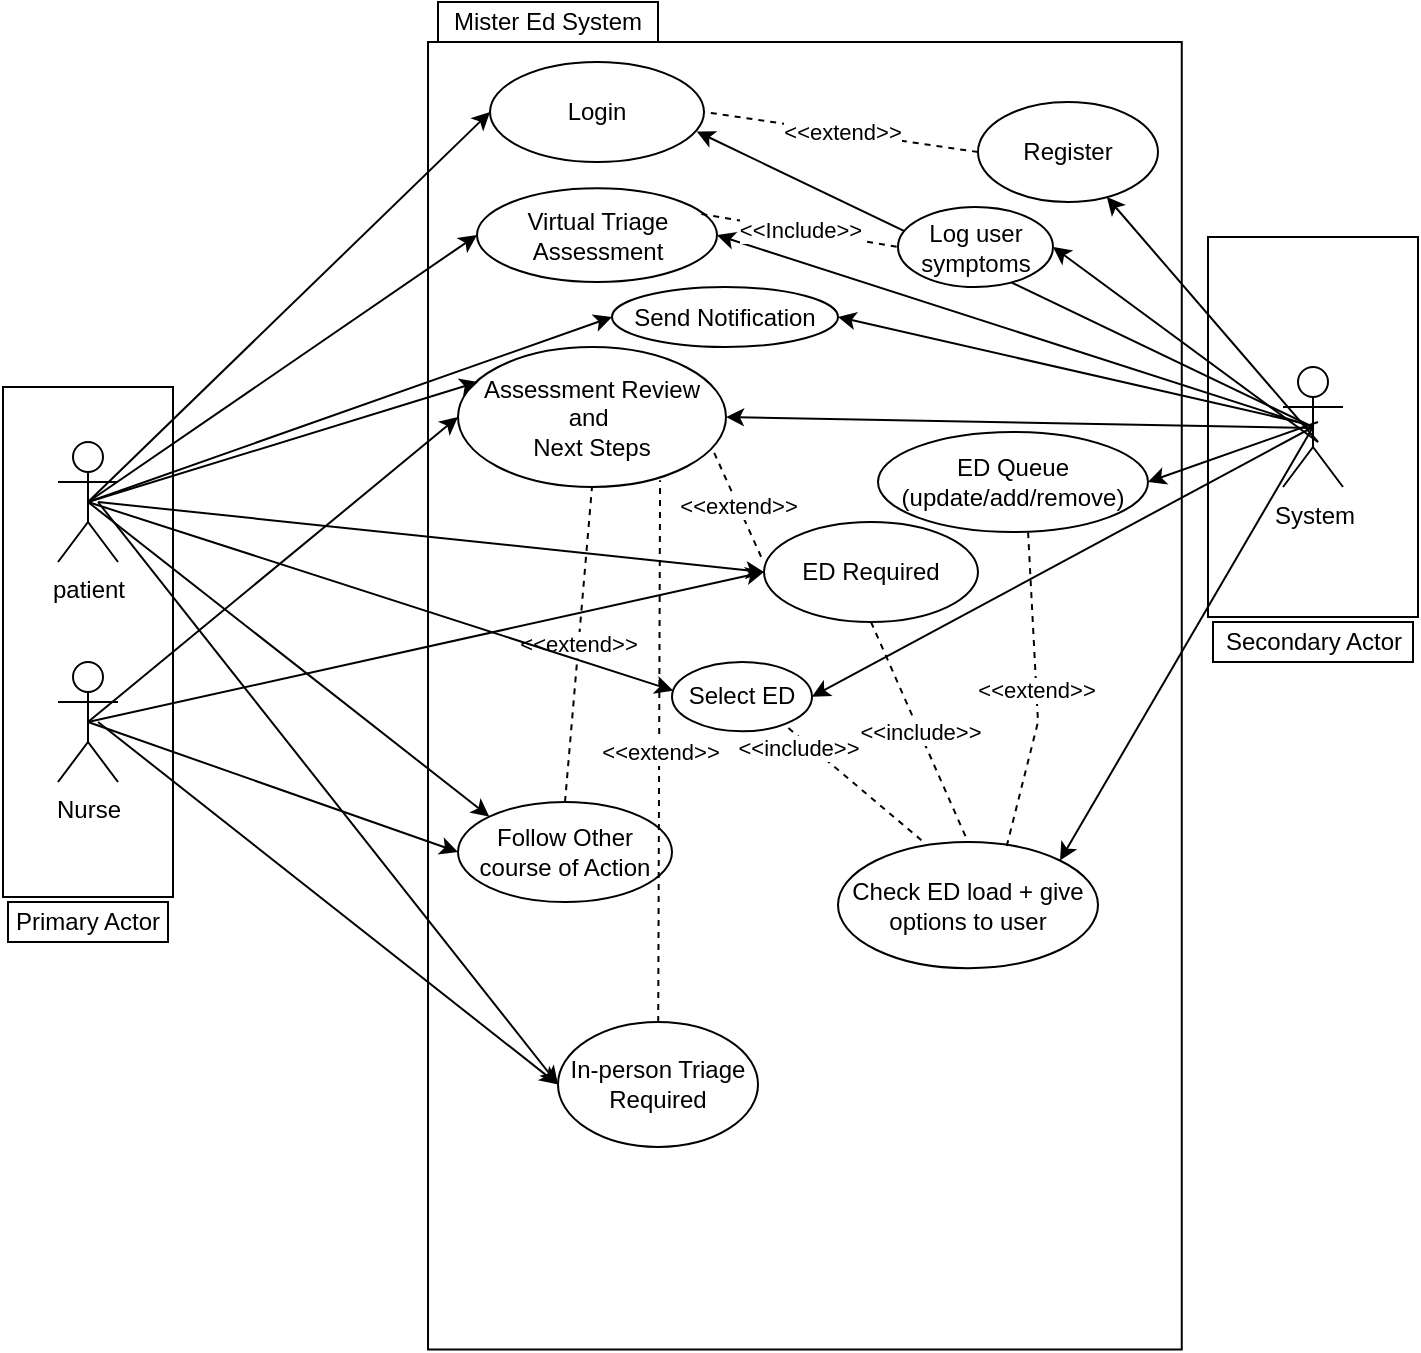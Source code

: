 <mxfile version="24.7.13">
  <diagram name="Page-1" id="arSkpOalii4-__xPjCYc">
    <mxGraphModel dx="875" dy="1604" grid="1" gridSize="10" guides="1" tooltips="1" connect="1" arrows="1" fold="1" page="1" pageScale="1" pageWidth="827" pageHeight="1169" math="0" shadow="0">
      <root>
        <mxCell id="0" />
        <mxCell id="1" parent="0" />
        <mxCell id="gZHeUEbKTbysgXTS1f_U-3" value="" style="rounded=0;whiteSpace=wrap;html=1;rotation=-90;" vertex="1" parent="1">
          <mxGeometry x="136.57" y="-21.56" width="653.75" height="376.87" as="geometry" />
        </mxCell>
        <mxCell id="gZHeUEbKTbysgXTS1f_U-5" value="Mister Ed System" style="rounded=0;whiteSpace=wrap;html=1;" vertex="1" parent="1">
          <mxGeometry x="280" y="-180" width="110" height="20" as="geometry" />
        </mxCell>
        <mxCell id="gZHeUEbKTbysgXTS1f_U-19" value="" style="rounded=0;whiteSpace=wrap;html=1;rotation=-90;" vertex="1" parent="1">
          <mxGeometry x="-22.5" y="97.5" width="255" height="85" as="geometry" />
        </mxCell>
        <mxCell id="gZHeUEbKTbysgXTS1f_U-20" value="patient" style="shape=umlActor;verticalLabelPosition=bottom;verticalAlign=top;html=1;outlineConnect=0;" vertex="1" parent="1">
          <mxGeometry x="90" y="40" width="30" height="60" as="geometry" />
        </mxCell>
        <mxCell id="gZHeUEbKTbysgXTS1f_U-23" value="&lt;div&gt;&lt;span style=&quot;background-color: initial;&quot;&gt;Primary Actor&lt;/span&gt;&lt;br&gt;&lt;/div&gt;" style="rounded=0;whiteSpace=wrap;html=1;" vertex="1" parent="1">
          <mxGeometry x="65" y="270" width="80" height="20" as="geometry" />
        </mxCell>
        <mxCell id="gZHeUEbKTbysgXTS1f_U-28" value="" style="rounded=0;whiteSpace=wrap;html=1;rotation=-90;" vertex="1" parent="1">
          <mxGeometry x="622.5" y="-20" width="190" height="105" as="geometry" />
        </mxCell>
        <mxCell id="gZHeUEbKTbysgXTS1f_U-29" value="System" style="shape=umlActor;verticalLabelPosition=bottom;verticalAlign=top;html=1;outlineConnect=0;" vertex="1" parent="1">
          <mxGeometry x="702.5" y="2.5" width="30" height="60" as="geometry" />
        </mxCell>
        <mxCell id="gZHeUEbKTbysgXTS1f_U-30" value="Secondary Actor" style="rounded=0;whiteSpace=wrap;html=1;" vertex="1" parent="1">
          <mxGeometry x="667.5" y="130" width="100" height="20" as="geometry" />
        </mxCell>
        <mxCell id="gZHeUEbKTbysgXTS1f_U-48" value="Nurse" style="shape=umlActor;verticalLabelPosition=bottom;verticalAlign=top;html=1;outlineConnect=0;" vertex="1" parent="1">
          <mxGeometry x="90" y="150" width="30" height="60" as="geometry" />
        </mxCell>
        <mxCell id="gZHeUEbKTbysgXTS1f_U-50" value="Register" style="ellipse;whiteSpace=wrap;html=1;" vertex="1" parent="1">
          <mxGeometry x="550" y="-130" width="90" height="50" as="geometry" />
        </mxCell>
        <mxCell id="gZHeUEbKTbysgXTS1f_U-51" value="" style="endArrow=classic;html=1;rounded=0;entryX=0;entryY=0.5;entryDx=0;entryDy=0;exitX=0.5;exitY=0.5;exitDx=0;exitDy=0;exitPerimeter=0;" edge="1" parent="1" source="gZHeUEbKTbysgXTS1f_U-20" target="gZHeUEbKTbysgXTS1f_U-53">
          <mxGeometry width="50" height="50" relative="1" as="geometry">
            <mxPoint x="110" y="85" as="sourcePoint" />
            <mxPoint x="160" y="35" as="targetPoint" />
          </mxGeometry>
        </mxCell>
        <mxCell id="gZHeUEbKTbysgXTS1f_U-53" value="Login" style="ellipse;whiteSpace=wrap;html=1;" vertex="1" parent="1">
          <mxGeometry x="306" y="-150" width="107" height="50" as="geometry" />
        </mxCell>
        <mxCell id="gZHeUEbKTbysgXTS1f_U-54" value="&amp;lt;&amp;lt;extend&amp;gt;&amp;gt;" style="endArrow=none;dashed=1;html=1;rounded=0;exitX=0;exitY=0.5;exitDx=0;exitDy=0;entryX=1;entryY=0.5;entryDx=0;entryDy=0;" edge="1" parent="1" source="gZHeUEbKTbysgXTS1f_U-50" target="gZHeUEbKTbysgXTS1f_U-53">
          <mxGeometry width="50" height="50" relative="1" as="geometry">
            <mxPoint x="490" y="60" as="sourcePoint" />
            <mxPoint x="540" y="10" as="targetPoint" />
          </mxGeometry>
        </mxCell>
        <mxCell id="gZHeUEbKTbysgXTS1f_U-55" value="" style="endArrow=classic;html=1;rounded=0;entryX=0.966;entryY=0.695;entryDx=0;entryDy=0;entryPerimeter=0;exitX=0.5;exitY=0.5;exitDx=0;exitDy=0;exitPerimeter=0;" edge="1" parent="1" source="gZHeUEbKTbysgXTS1f_U-29" target="gZHeUEbKTbysgXTS1f_U-53">
          <mxGeometry width="50" height="50" relative="1" as="geometry">
            <mxPoint x="490" y="60" as="sourcePoint" />
            <mxPoint x="540" y="10" as="targetPoint" />
          </mxGeometry>
        </mxCell>
        <mxCell id="gZHeUEbKTbysgXTS1f_U-56" value="Virtual Triage Assessment" style="ellipse;whiteSpace=wrap;html=1;" vertex="1" parent="1">
          <mxGeometry x="299.5" y="-86.87" width="120" height="46.87" as="geometry" />
        </mxCell>
        <mxCell id="gZHeUEbKTbysgXTS1f_U-57" value="" style="endArrow=classic;html=1;rounded=0;exitX=0.5;exitY=0.5;exitDx=0;exitDy=0;exitPerimeter=0;entryX=0;entryY=0.5;entryDx=0;entryDy=0;" edge="1" parent="1" source="gZHeUEbKTbysgXTS1f_U-20" target="gZHeUEbKTbysgXTS1f_U-56">
          <mxGeometry width="50" height="50" relative="1" as="geometry">
            <mxPoint x="490" y="60" as="sourcePoint" />
            <mxPoint x="540" y="10" as="targetPoint" />
          </mxGeometry>
        </mxCell>
        <mxCell id="gZHeUEbKTbysgXTS1f_U-58" value="" style="endArrow=classic;html=1;rounded=0;entryX=1;entryY=0.5;entryDx=0;entryDy=0;exitX=0.5;exitY=0.5;exitDx=0;exitDy=0;exitPerimeter=0;" edge="1" parent="1" source="gZHeUEbKTbysgXTS1f_U-29" target="gZHeUEbKTbysgXTS1f_U-56">
          <mxGeometry width="50" height="50" relative="1" as="geometry">
            <mxPoint x="490" y="60" as="sourcePoint" />
            <mxPoint x="540" y="10" as="targetPoint" />
          </mxGeometry>
        </mxCell>
        <mxCell id="gZHeUEbKTbysgXTS1f_U-62" value="Assessment Review and&amp;nbsp;&lt;div&gt;Next Steps&lt;/div&gt;" style="ellipse;whiteSpace=wrap;html=1;" vertex="1" parent="1">
          <mxGeometry x="290" y="-7.5" width="134" height="70" as="geometry" />
        </mxCell>
        <mxCell id="gZHeUEbKTbysgXTS1f_U-63" value="" style="endArrow=classic;html=1;rounded=0;exitX=0.5;exitY=0.5;exitDx=0;exitDy=0;exitPerimeter=0;entryX=0;entryY=0.5;entryDx=0;entryDy=0;" edge="1" parent="1" source="gZHeUEbKTbysgXTS1f_U-48" target="gZHeUEbKTbysgXTS1f_U-62">
          <mxGeometry width="50" height="50" relative="1" as="geometry">
            <mxPoint x="490" y="120" as="sourcePoint" />
            <mxPoint x="540" y="70" as="targetPoint" />
          </mxGeometry>
        </mxCell>
        <mxCell id="gZHeUEbKTbysgXTS1f_U-64" value="" style="endArrow=classic;html=1;rounded=0;entryX=1;entryY=0.5;entryDx=0;entryDy=0;" edge="1" parent="1" target="gZHeUEbKTbysgXTS1f_U-62">
          <mxGeometry width="50" height="50" relative="1" as="geometry">
            <mxPoint x="718" y="33" as="sourcePoint" />
            <mxPoint x="540" y="70" as="targetPoint" />
          </mxGeometry>
        </mxCell>
        <mxCell id="gZHeUEbKTbysgXTS1f_U-65" value="" style="endArrow=classic;html=1;rounded=0;exitX=0.5;exitY=0.5;exitDx=0;exitDy=0;exitPerimeter=0;" edge="1" parent="1" source="gZHeUEbKTbysgXTS1f_U-20">
          <mxGeometry width="50" height="50" relative="1" as="geometry">
            <mxPoint x="490" y="120" as="sourcePoint" />
            <mxPoint x="300" y="10" as="targetPoint" />
          </mxGeometry>
        </mxCell>
        <mxCell id="gZHeUEbKTbysgXTS1f_U-66" value="&amp;lt;&amp;lt;extend&amp;gt;&amp;gt;" style="endArrow=none;dashed=1;html=1;rounded=0;exitX=0.956;exitY=0.756;exitDx=0;exitDy=0;exitPerimeter=0;entryX=-0.009;entryY=0.369;entryDx=0;entryDy=0;entryPerimeter=0;" edge="1" parent="1" source="gZHeUEbKTbysgXTS1f_U-62" target="gZHeUEbKTbysgXTS1f_U-67">
          <mxGeometry width="50" height="50" relative="1" as="geometry">
            <mxPoint x="490" y="120" as="sourcePoint" />
            <mxPoint x="470" y="40" as="targetPoint" />
          </mxGeometry>
        </mxCell>
        <mxCell id="gZHeUEbKTbysgXTS1f_U-67" value="ED Required" style="ellipse;whiteSpace=wrap;html=1;" vertex="1" parent="1">
          <mxGeometry x="443" y="80" width="107" height="50" as="geometry" />
        </mxCell>
        <mxCell id="gZHeUEbKTbysgXTS1f_U-69" value="Follow Other course of Action" style="ellipse;whiteSpace=wrap;html=1;" vertex="1" parent="1">
          <mxGeometry x="290" y="220" width="107" height="50" as="geometry" />
        </mxCell>
        <mxCell id="gZHeUEbKTbysgXTS1f_U-70" value="&amp;lt;&amp;lt;extend&amp;gt;&amp;gt;" style="endArrow=none;dashed=1;html=1;rounded=0;entryX=0.5;entryY=1;entryDx=0;entryDy=0;exitX=0.5;exitY=0;exitDx=0;exitDy=0;" edge="1" parent="1" source="gZHeUEbKTbysgXTS1f_U-69" target="gZHeUEbKTbysgXTS1f_U-62">
          <mxGeometry width="50" height="50" relative="1" as="geometry">
            <mxPoint x="490" y="50" as="sourcePoint" />
            <mxPoint x="540" as="targetPoint" />
          </mxGeometry>
        </mxCell>
        <mxCell id="gZHeUEbKTbysgXTS1f_U-71" value="In-person Triage Required" style="ellipse;whiteSpace=wrap;html=1;" vertex="1" parent="1">
          <mxGeometry x="340" y="330" width="100" height="62.5" as="geometry" />
        </mxCell>
        <mxCell id="gZHeUEbKTbysgXTS1f_U-72" value="&amp;lt;&amp;lt;extend&amp;gt;&amp;gt;" style="endArrow=none;dashed=1;html=1;rounded=0;entryX=0.754;entryY=0.952;entryDx=0;entryDy=0;entryPerimeter=0;" edge="1" parent="1" source="gZHeUEbKTbysgXTS1f_U-71" target="gZHeUEbKTbysgXTS1f_U-62">
          <mxGeometry width="50" height="50" relative="1" as="geometry">
            <mxPoint x="460" y="130" as="sourcePoint" />
            <mxPoint x="510" y="80" as="targetPoint" />
          </mxGeometry>
        </mxCell>
        <mxCell id="gZHeUEbKTbysgXTS1f_U-73" value="" style="endArrow=classic;html=1;rounded=0;entryX=0;entryY=0.5;entryDx=0;entryDy=0;" edge="1" parent="1" target="gZHeUEbKTbysgXTS1f_U-67">
          <mxGeometry width="50" height="50" relative="1" as="geometry">
            <mxPoint x="110" y="70" as="sourcePoint" />
            <mxPoint x="510" y="80" as="targetPoint" />
          </mxGeometry>
        </mxCell>
        <mxCell id="gZHeUEbKTbysgXTS1f_U-74" value="" style="endArrow=classic;html=1;rounded=0;exitX=0.5;exitY=0.5;exitDx=0;exitDy=0;exitPerimeter=0;entryX=0;entryY=0.5;entryDx=0;entryDy=0;" edge="1" parent="1" source="gZHeUEbKTbysgXTS1f_U-48" target="gZHeUEbKTbysgXTS1f_U-67">
          <mxGeometry width="50" height="50" relative="1" as="geometry">
            <mxPoint x="460" y="130" as="sourcePoint" />
            <mxPoint x="510" y="80" as="targetPoint" />
          </mxGeometry>
        </mxCell>
        <mxCell id="gZHeUEbKTbysgXTS1f_U-75" value="" style="endArrow=classic;html=1;rounded=0;entryX=0;entryY=0.5;entryDx=0;entryDy=0;exitX=0.5;exitY=0.5;exitDx=0;exitDy=0;exitPerimeter=0;" edge="1" parent="1" source="gZHeUEbKTbysgXTS1f_U-48" target="gZHeUEbKTbysgXTS1f_U-69">
          <mxGeometry width="50" height="50" relative="1" as="geometry">
            <mxPoint x="460" y="130" as="sourcePoint" />
            <mxPoint x="510" y="80" as="targetPoint" />
          </mxGeometry>
        </mxCell>
        <mxCell id="gZHeUEbKTbysgXTS1f_U-76" value="" style="endArrow=classic;html=1;rounded=0;entryX=0;entryY=0;entryDx=0;entryDy=0;exitX=0.5;exitY=0.5;exitDx=0;exitDy=0;exitPerimeter=0;" edge="1" parent="1" source="gZHeUEbKTbysgXTS1f_U-20" target="gZHeUEbKTbysgXTS1f_U-69">
          <mxGeometry width="50" height="50" relative="1" as="geometry">
            <mxPoint x="460" y="130" as="sourcePoint" />
            <mxPoint x="510" y="80" as="targetPoint" />
          </mxGeometry>
        </mxCell>
        <mxCell id="gZHeUEbKTbysgXTS1f_U-77" value="" style="endArrow=classic;html=1;rounded=0;entryX=0;entryY=0.5;entryDx=0;entryDy=0;" edge="1" parent="1" target="gZHeUEbKTbysgXTS1f_U-71">
          <mxGeometry width="50" height="50" relative="1" as="geometry">
            <mxPoint x="110" y="70" as="sourcePoint" />
            <mxPoint x="450" y="90" as="targetPoint" />
          </mxGeometry>
        </mxCell>
        <mxCell id="gZHeUEbKTbysgXTS1f_U-78" value="" style="endArrow=classic;html=1;rounded=0;entryX=0;entryY=0.5;entryDx=0;entryDy=0;" edge="1" parent="1" target="gZHeUEbKTbysgXTS1f_U-71">
          <mxGeometry width="50" height="50" relative="1" as="geometry">
            <mxPoint x="110" y="180" as="sourcePoint" />
            <mxPoint x="340" y="230" as="targetPoint" />
          </mxGeometry>
        </mxCell>
        <mxCell id="gZHeUEbKTbysgXTS1f_U-79" value="&amp;lt;&amp;lt;include&amp;gt;&amp;gt;" style="endArrow=none;dashed=1;html=1;rounded=0;exitX=0.5;exitY=1;exitDx=0;exitDy=0;entryX=0.5;entryY=0;entryDx=0;entryDy=0;" edge="1" parent="1" source="gZHeUEbKTbysgXTS1f_U-67" target="gZHeUEbKTbysgXTS1f_U-80">
          <mxGeometry width="50" height="50" relative="1" as="geometry">
            <mxPoint x="400" y="180" as="sourcePoint" />
            <mxPoint x="450" y="130" as="targetPoint" />
          </mxGeometry>
        </mxCell>
        <mxCell id="gZHeUEbKTbysgXTS1f_U-80" value="Check ED load + give options to user" style="ellipse;whiteSpace=wrap;html=1;" vertex="1" parent="1">
          <mxGeometry x="480" y="240" width="130" height="63.12" as="geometry" />
        </mxCell>
        <mxCell id="gZHeUEbKTbysgXTS1f_U-81" value="" style="endArrow=classic;html=1;rounded=0;exitX=0.5;exitY=0.5;exitDx=0;exitDy=0;exitPerimeter=0;entryX=1;entryY=0;entryDx=0;entryDy=0;" edge="1" parent="1" source="gZHeUEbKTbysgXTS1f_U-29" target="gZHeUEbKTbysgXTS1f_U-80">
          <mxGeometry width="50" height="50" relative="1" as="geometry">
            <mxPoint x="400" y="180" as="sourcePoint" />
            <mxPoint x="450" y="130" as="targetPoint" />
          </mxGeometry>
        </mxCell>
        <mxCell id="gZHeUEbKTbysgXTS1f_U-82" value="&amp;lt;&amp;lt;include&amp;gt;&amp;gt;" style="endArrow=none;dashed=1;html=1;rounded=0;exitX=0.321;exitY=-0.014;exitDx=0;exitDy=0;entryX=0.286;entryY=0.023;entryDx=0;entryDy=0;exitPerimeter=0;entryPerimeter=0;" edge="1" parent="1" target="gZHeUEbKTbysgXTS1f_U-83" source="gZHeUEbKTbysgXTS1f_U-80">
          <mxGeometry x="0.122" y="5" width="50" height="50" relative="1" as="geometry">
            <mxPoint x="471" y="180" as="sourcePoint" />
            <mxPoint x="397" y="210" as="targetPoint" />
            <mxPoint as="offset" />
          </mxGeometry>
        </mxCell>
        <mxCell id="gZHeUEbKTbysgXTS1f_U-83" value="Select ED" style="ellipse;whiteSpace=wrap;html=1;" vertex="1" parent="1">
          <mxGeometry x="397" y="150" width="70" height="34.68" as="geometry" />
        </mxCell>
        <mxCell id="gZHeUEbKTbysgXTS1f_U-84" value="" style="endArrow=classic;html=1;rounded=0;entryX=0.008;entryY=0.412;entryDx=0;entryDy=0;entryPerimeter=0;exitX=0.5;exitY=0.5;exitDx=0;exitDy=0;exitPerimeter=0;" edge="1" parent="1" source="gZHeUEbKTbysgXTS1f_U-20" target="gZHeUEbKTbysgXTS1f_U-83">
          <mxGeometry width="50" height="50" relative="1" as="geometry">
            <mxPoint x="400" y="200" as="sourcePoint" />
            <mxPoint x="450" y="150" as="targetPoint" />
          </mxGeometry>
        </mxCell>
        <mxCell id="gZHeUEbKTbysgXTS1f_U-87" value="" style="endArrow=classic;html=1;rounded=0;entryX=1;entryY=0.5;entryDx=0;entryDy=0;exitX=0.5;exitY=0.5;exitDx=0;exitDy=0;exitPerimeter=0;" edge="1" parent="1" source="gZHeUEbKTbysgXTS1f_U-29" target="gZHeUEbKTbysgXTS1f_U-83">
          <mxGeometry width="50" height="50" relative="1" as="geometry">
            <mxPoint x="400" y="190" as="sourcePoint" />
            <mxPoint x="450" y="140" as="targetPoint" />
          </mxGeometry>
        </mxCell>
        <mxCell id="gZHeUEbKTbysgXTS1f_U-88" value="Send Notification" style="ellipse;whiteSpace=wrap;html=1;" vertex="1" parent="1">
          <mxGeometry x="367" y="-37.5" width="113" height="30" as="geometry" />
        </mxCell>
        <mxCell id="gZHeUEbKTbysgXTS1f_U-89" value="" style="endArrow=classic;html=1;rounded=0;exitX=0.5;exitY=0.5;exitDx=0;exitDy=0;exitPerimeter=0;entryX=0;entryY=0.5;entryDx=0;entryDy=0;" edge="1" parent="1" source="gZHeUEbKTbysgXTS1f_U-20" target="gZHeUEbKTbysgXTS1f_U-88">
          <mxGeometry width="50" height="50" relative="1" as="geometry">
            <mxPoint x="400" as="sourcePoint" />
            <mxPoint x="450" y="-50" as="targetPoint" />
          </mxGeometry>
        </mxCell>
        <mxCell id="gZHeUEbKTbysgXTS1f_U-90" value="" style="endArrow=classic;html=1;rounded=0;entryX=1;entryY=0.5;entryDx=0;entryDy=0;" edge="1" parent="1" target="gZHeUEbKTbysgXTS1f_U-88">
          <mxGeometry width="50" height="50" relative="1" as="geometry">
            <mxPoint x="710" y="30" as="sourcePoint" />
            <mxPoint x="450" y="-50" as="targetPoint" />
          </mxGeometry>
        </mxCell>
        <mxCell id="gZHeUEbKTbysgXTS1f_U-91" value="" style="endArrow=classic;html=1;rounded=0;" edge="1" parent="1" target="gZHeUEbKTbysgXTS1f_U-50">
          <mxGeometry width="50" height="50" relative="1" as="geometry">
            <mxPoint x="720" y="40" as="sourcePoint" />
            <mxPoint x="450" y="-50" as="targetPoint" />
          </mxGeometry>
        </mxCell>
        <mxCell id="gZHeUEbKTbysgXTS1f_U-92" value="ED Queue (update/add/remove)" style="ellipse;whiteSpace=wrap;html=1;" vertex="1" parent="1">
          <mxGeometry x="500" y="35" width="135" height="50" as="geometry" />
        </mxCell>
        <mxCell id="gZHeUEbKTbysgXTS1f_U-93" value="" style="endArrow=classic;html=1;rounded=0;entryX=1;entryY=0.5;entryDx=0;entryDy=0;" edge="1" parent="1" target="gZHeUEbKTbysgXTS1f_U-92">
          <mxGeometry width="50" height="50" relative="1" as="geometry">
            <mxPoint x="720" y="30" as="sourcePoint" />
            <mxPoint x="450" y="100" as="targetPoint" />
          </mxGeometry>
        </mxCell>
        <mxCell id="gZHeUEbKTbysgXTS1f_U-94" value="&amp;lt;&amp;lt;extend&amp;gt;&amp;gt;" style="endArrow=none;dashed=1;html=1;rounded=0;entryX=0.556;entryY=1.007;entryDx=0;entryDy=0;entryPerimeter=0;exitX=0.649;exitY=0.032;exitDx=0;exitDy=0;exitPerimeter=0;" edge="1" parent="1" source="gZHeUEbKTbysgXTS1f_U-80" target="gZHeUEbKTbysgXTS1f_U-92">
          <mxGeometry width="50" height="50" relative="1" as="geometry">
            <mxPoint x="400" y="150" as="sourcePoint" />
            <mxPoint x="450" y="100" as="targetPoint" />
            <Array as="points">
              <mxPoint x="580" y="180" />
            </Array>
          </mxGeometry>
        </mxCell>
        <mxCell id="gZHeUEbKTbysgXTS1f_U-95" value="Log user symptoms" style="ellipse;whiteSpace=wrap;html=1;" vertex="1" parent="1">
          <mxGeometry x="510" y="-77.5" width="77.5" height="40" as="geometry" />
        </mxCell>
        <mxCell id="gZHeUEbKTbysgXTS1f_U-97" value="" style="endArrow=classic;html=1;rounded=0;entryX=1;entryY=0.5;entryDx=0;entryDy=0;" edge="1" parent="1" target="gZHeUEbKTbysgXTS1f_U-95">
          <mxGeometry width="50" height="50" relative="1" as="geometry">
            <mxPoint x="720" y="40" as="sourcePoint" />
            <mxPoint x="450" y="-60" as="targetPoint" />
          </mxGeometry>
        </mxCell>
        <mxCell id="gZHeUEbKTbysgXTS1f_U-98" value="&amp;lt;&amp;lt;Include&amp;gt;&amp;gt;" style="endArrow=none;dashed=1;html=1;rounded=0;entryX=0;entryY=0.5;entryDx=0;entryDy=0;exitX=0.935;exitY=0.275;exitDx=0;exitDy=0;exitPerimeter=0;" edge="1" parent="1" source="gZHeUEbKTbysgXTS1f_U-56" target="gZHeUEbKTbysgXTS1f_U-95">
          <mxGeometry width="50" height="50" relative="1" as="geometry">
            <mxPoint x="400" y="-10" as="sourcePoint" />
            <mxPoint x="450" y="-60" as="targetPoint" />
          </mxGeometry>
        </mxCell>
      </root>
    </mxGraphModel>
  </diagram>
</mxfile>
